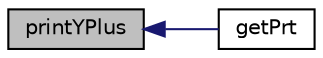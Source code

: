 digraph "printYPlus"
{
  bgcolor="transparent";
  edge [fontname="Helvetica",fontsize="10",labelfontname="Helvetica",labelfontsize="10"];
  node [fontname="Helvetica",fontsize="10",shape=record];
  rankdir="LR";
  Node234 [label="printYPlus",height=0.2,width=0.4,color="black", fillcolor="grey75", style="filled", fontcolor="black"];
  Node234 -> Node235 [dir="back",color="midnightblue",fontsize="10",style="solid",fontname="Helvetica"];
  Node235 [label="getPrt",height=0.2,width=0.4,color="black",URL="$classFoam_1_1DATurbulenceModel.html#af667c27925e0f8ac4fe7c986b37d6387",tooltip="get the turbulent Prandtl number "];
}
